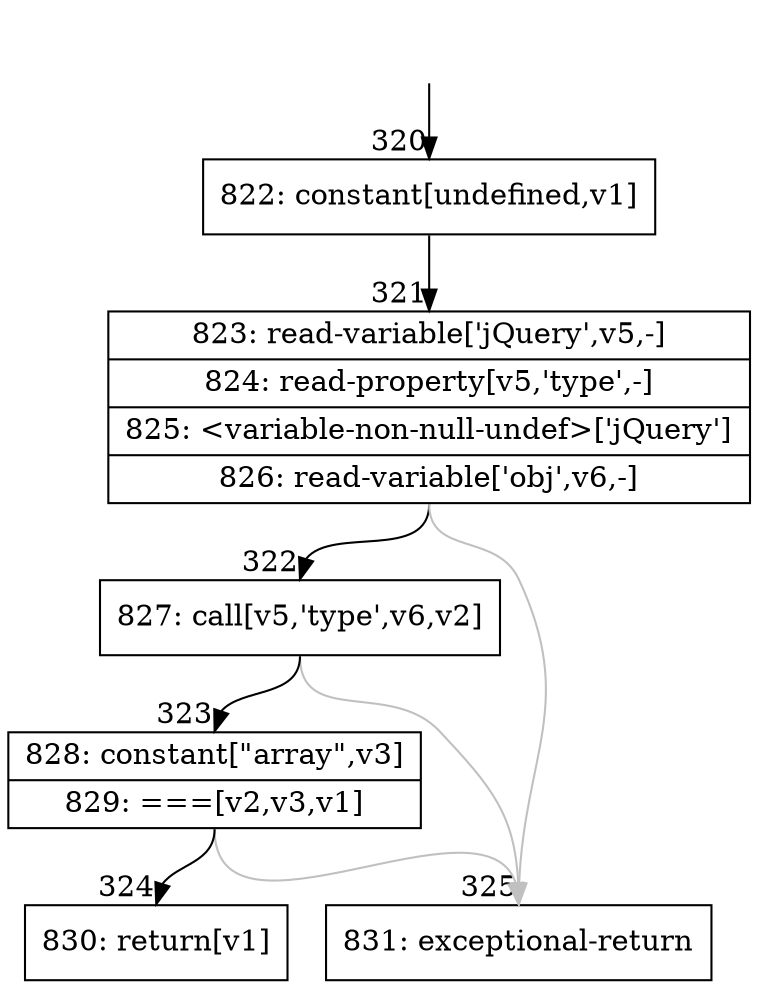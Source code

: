 digraph {
rankdir="TD"
BB_entry26[shape=none,label=""];
BB_entry26 -> BB320 [tailport=s, headport=n, headlabel="    320"]
BB320 [shape=record label="{822: constant[undefined,v1]}" ] 
BB320 -> BB321 [tailport=s, headport=n, headlabel="      321"]
BB321 [shape=record label="{823: read-variable['jQuery',v5,-]|824: read-property[v5,'type',-]|825: \<variable-non-null-undef\>['jQuery']|826: read-variable['obj',v6,-]}" ] 
BB321 -> BB322 [tailport=s, headport=n, headlabel="      322"]
BB321 -> BB325 [tailport=s, headport=n, color=gray, headlabel="      325"]
BB322 [shape=record label="{827: call[v5,'type',v6,v2]}" ] 
BB322 -> BB323 [tailport=s, headport=n, headlabel="      323"]
BB322 -> BB325 [tailport=s, headport=n, color=gray]
BB323 [shape=record label="{828: constant[\"array\",v3]|829: ===[v2,v3,v1]}" ] 
BB323 -> BB324 [tailport=s, headport=n, headlabel="      324"]
BB323 -> BB325 [tailport=s, headport=n, color=gray]
BB324 [shape=record label="{830: return[v1]}" ] 
BB325 [shape=record label="{831: exceptional-return}" ] 
}
